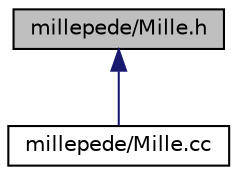 digraph "millepede/Mille.h"
{
 // LATEX_PDF_SIZE
  edge [fontname="Helvetica",fontsize="10",labelfontname="Helvetica",labelfontsize="10"];
  node [fontname="Helvetica",fontsize="10",shape=record];
  Node1 [label="millepede/Mille.h",height=0.2,width=0.4,color="black", fillcolor="grey75", style="filled", fontcolor="black",tooltip=" "];
  Node1 -> Node2 [dir="back",color="midnightblue",fontsize="10",style="solid",fontname="Helvetica"];
  Node2 [label="millepede/Mille.cc",height=0.2,width=0.4,color="black", fillcolor="white", style="filled",URL="$Mille_8cc.html",tooltip=" "];
}
